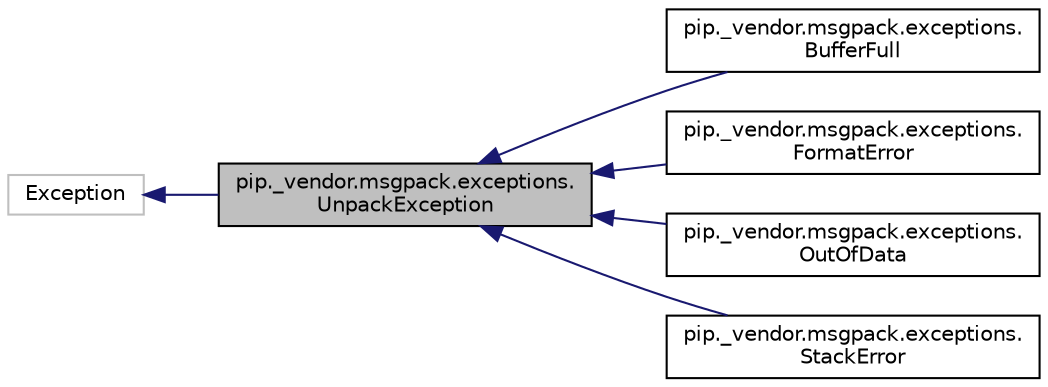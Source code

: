 digraph "pip._vendor.msgpack.exceptions.UnpackException"
{
 // LATEX_PDF_SIZE
  edge [fontname="Helvetica",fontsize="10",labelfontname="Helvetica",labelfontsize="10"];
  node [fontname="Helvetica",fontsize="10",shape=record];
  rankdir="LR";
  Node1 [label="pip._vendor.msgpack.exceptions.\lUnpackException",height=0.2,width=0.4,color="black", fillcolor="grey75", style="filled", fontcolor="black",tooltip=" "];
  Node2 -> Node1 [dir="back",color="midnightblue",fontsize="10",style="solid"];
  Node2 [label="Exception",height=0.2,width=0.4,color="grey75", fillcolor="white", style="filled",tooltip=" "];
  Node1 -> Node3 [dir="back",color="midnightblue",fontsize="10",style="solid"];
  Node3 [label="pip._vendor.msgpack.exceptions.\lBufferFull",height=0.2,width=0.4,color="black", fillcolor="white", style="filled",URL="$classpip_1_1__vendor_1_1msgpack_1_1exceptions_1_1_buffer_full.html",tooltip=" "];
  Node1 -> Node4 [dir="back",color="midnightblue",fontsize="10",style="solid"];
  Node4 [label="pip._vendor.msgpack.exceptions.\lFormatError",height=0.2,width=0.4,color="black", fillcolor="white", style="filled",URL="$classpip_1_1__vendor_1_1msgpack_1_1exceptions_1_1_format_error.html",tooltip=" "];
  Node1 -> Node5 [dir="back",color="midnightblue",fontsize="10",style="solid"];
  Node5 [label="pip._vendor.msgpack.exceptions.\lOutOfData",height=0.2,width=0.4,color="black", fillcolor="white", style="filled",URL="$classpip_1_1__vendor_1_1msgpack_1_1exceptions_1_1_out_of_data.html",tooltip=" "];
  Node1 -> Node6 [dir="back",color="midnightblue",fontsize="10",style="solid"];
  Node6 [label="pip._vendor.msgpack.exceptions.\lStackError",height=0.2,width=0.4,color="black", fillcolor="white", style="filled",URL="$classpip_1_1__vendor_1_1msgpack_1_1exceptions_1_1_stack_error.html",tooltip=" "];
}
